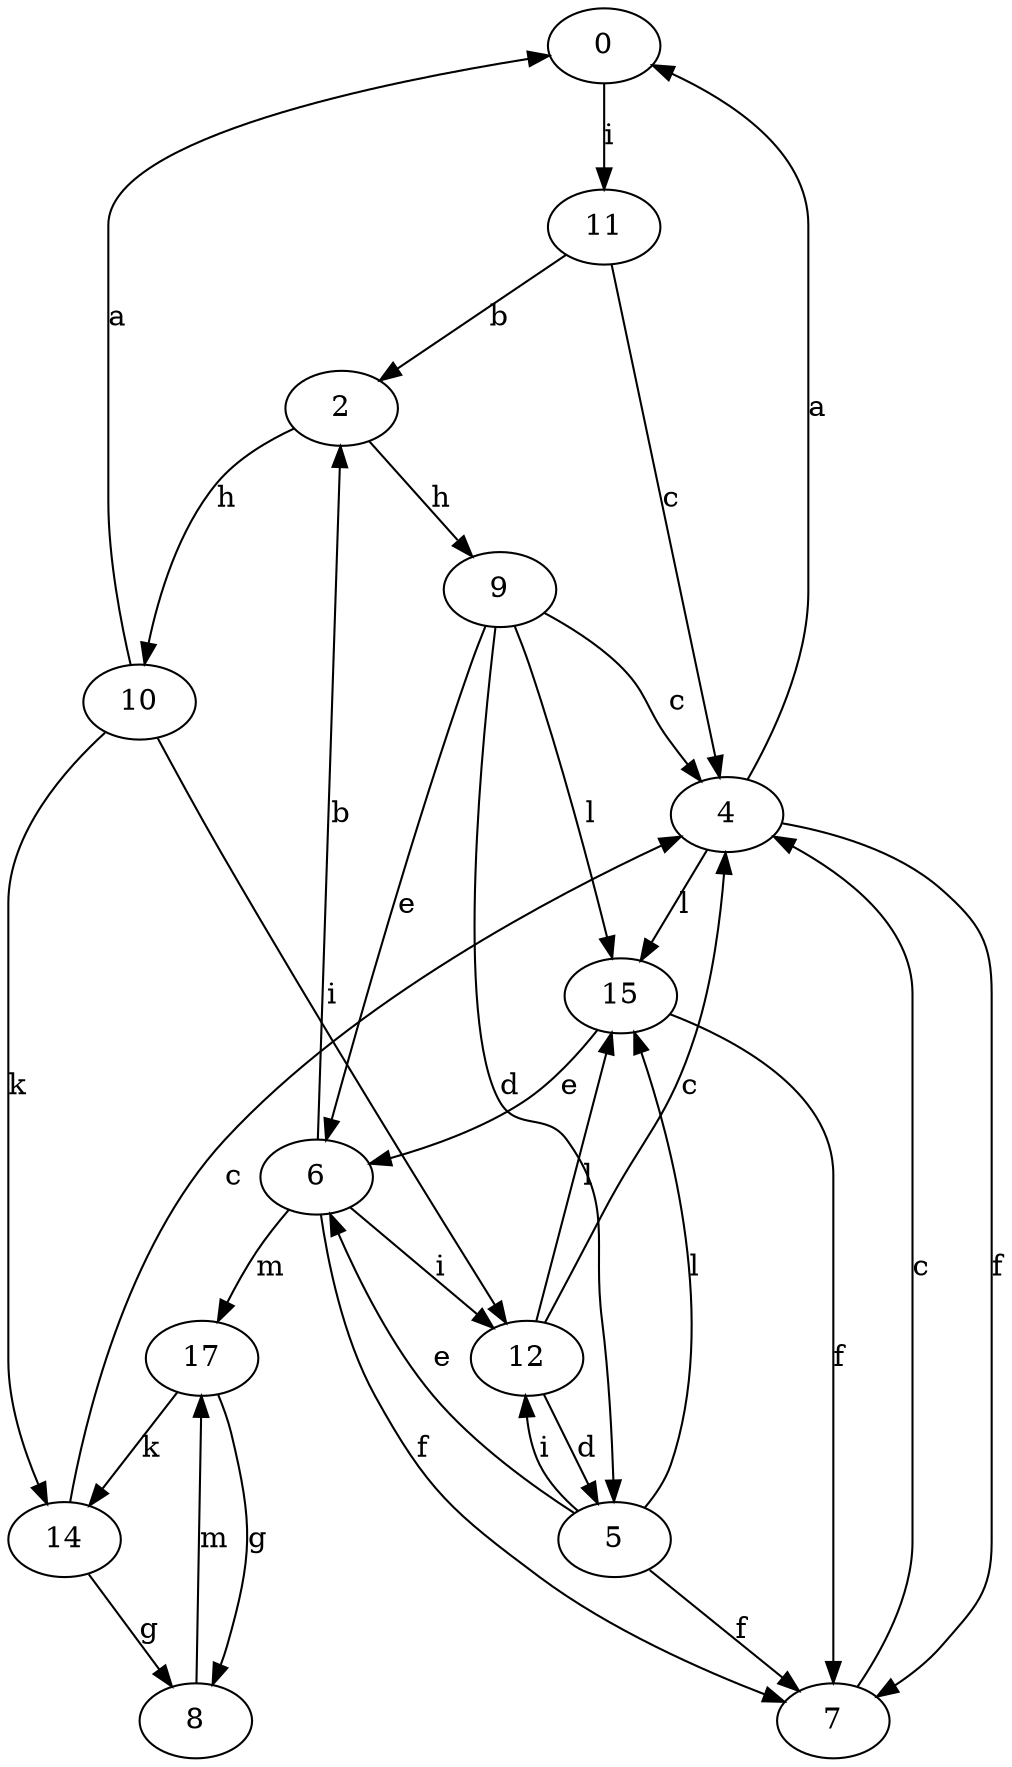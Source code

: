 strict digraph  {
0;
2;
4;
5;
6;
7;
8;
9;
10;
11;
12;
14;
15;
17;
0 -> 11  [label=i];
2 -> 9  [label=h];
2 -> 10  [label=h];
4 -> 0  [label=a];
4 -> 7  [label=f];
4 -> 15  [label=l];
5 -> 6  [label=e];
5 -> 7  [label=f];
5 -> 12  [label=i];
5 -> 15  [label=l];
6 -> 2  [label=b];
6 -> 7  [label=f];
6 -> 12  [label=i];
6 -> 17  [label=m];
7 -> 4  [label=c];
8 -> 17  [label=m];
9 -> 4  [label=c];
9 -> 5  [label=d];
9 -> 6  [label=e];
9 -> 15  [label=l];
10 -> 0  [label=a];
10 -> 12  [label=i];
10 -> 14  [label=k];
11 -> 2  [label=b];
11 -> 4  [label=c];
12 -> 4  [label=c];
12 -> 5  [label=d];
12 -> 15  [label=l];
14 -> 4  [label=c];
14 -> 8  [label=g];
15 -> 6  [label=e];
15 -> 7  [label=f];
17 -> 8  [label=g];
17 -> 14  [label=k];
}
